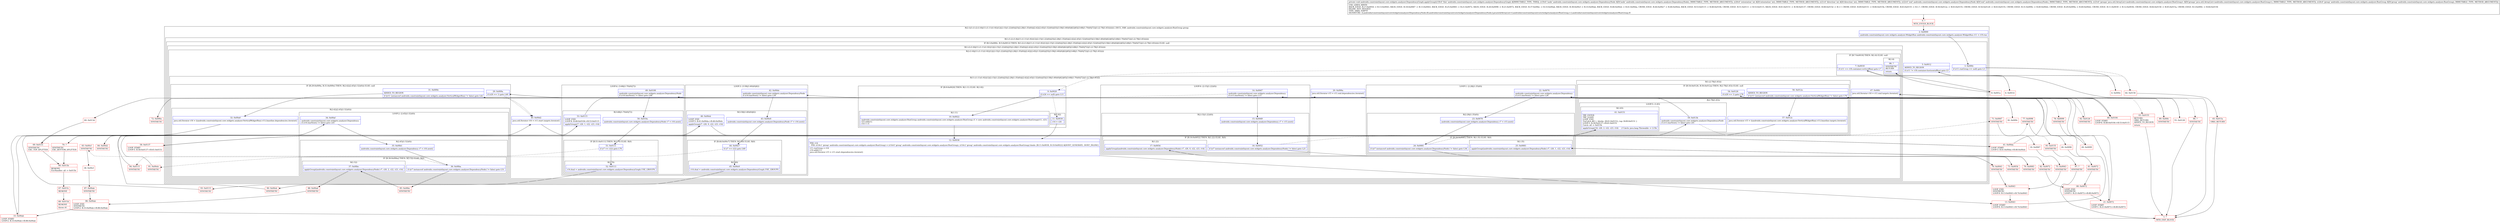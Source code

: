 digraph "CFG forandroidx.constraintlayout.core.widgets.analyzer.DependencyGraph.applyGroup(Landroidx\/constraintlayout\/core\/widgets\/analyzer\/DependencyNode;IILandroidx\/constraintlayout\/core\/widgets\/analyzer\/DependencyNode;Ljava\/util\/ArrayList;Landroidx\/constraintlayout\/core\/widgets\/analyzer\/RunGroup;)V" {
subgraph cluster_Region_294397091 {
label = "R(2:1|(1:(1:(2:(1:8)|(11:(1:11)(1:92)|12|(2:15|(1:22)(0))|25|(2:28|(1:35)(0))|(2:42|(2:45|(1:52)(0)))|55|(3:58|(1:60)(0)|62)|65|(3:68|(1:70)(0)|72)|(1:(2:78|(1:83)))))))) | DECL_VAR: androidx.constraintlayout.core.widgets.analyzer.RunGroup group\l";
node [shape=record,color=blue];
Node_2 [shape=record,label="{2\:\ 0x0000|androidx.constraintlayout.core.widgets.analyzer.WidgetRun androidx.constraintlayout.core.widgets.analyzer.WidgetRun r11 = r19.run\l}"];
subgraph cluster_Region_1310573302 {
label = "R(1:(1:(2:(1:8)|(11:(1:11)(1:92)|12|(2:15|(1:22)(0))|25|(2:28|(1:35)(0))|(2:42|(2:45|(1:52)(0)))|55|(3:58|(1:60)(0)|62)|65|(3:68|(1:70)(0)|72)|(1:(2:78|(1:83)))))))";
node [shape=record,color=blue];
subgraph cluster_IfRegion_723143685 {
label = "IF [B:3:0x000c, B:5:0x0012] THEN: R(1:(2:(1:8)|(11:(1:11)(1:92)|12|(2:15|(1:22)(0))|25|(2:28|(1:35)(0))|(2:42|(2:45|(1:52)(0)))|55|(3:58|(1:60)(0)|62)|65|(3:68|(1:70)(0)|72)|(1:(2:78|(1:83)))))) ELSE: null";
node [shape=record,color=blue];
Node_3 [shape=record,label="{3\:\ 0x000c|if (r11.runGroup == null) goto L3\l}"];
Node_5 [shape=record,label="{5\:\ 0x0012|ADDED_TO_REGION\l|if (r11 != r18.container.horizontalRun) goto L5\l}"];
subgraph cluster_Region_842562613 {
label = "R(1:(2:(1:8)|(11:(1:11)(1:92)|12|(2:15|(1:22)(0))|25|(2:28|(1:35)(0))|(2:42|(2:45|(1:52)(0)))|55|(3:58|(1:60)(0)|62)|65|(3:68|(1:70)(0)|72)|(1:(2:78|(1:83))))))";
node [shape=record,color=blue];
subgraph cluster_Region_725806563 {
label = "R(2:(1:8)|(11:(1:11)(1:92)|12|(2:15|(1:22)(0))|25|(2:28|(1:35)(0))|(2:42|(2:45|(1:52)(0)))|55|(3:58|(1:60)(0)|62)|65|(3:68|(1:70)(0)|72)|(1:(2:78|(1:83)))))";
node [shape=record,color=blue];
subgraph cluster_IfRegion_1797150078 {
label = "IF [B:7:0x0018] THEN: R(1:8) ELSE: null";
node [shape=record,color=blue];
Node_7 [shape=record,label="{7\:\ 0x0018|if (r11 == r18.container.verticalRun) goto L7\l}"];
subgraph cluster_Region_255414364 {
label = "R(1:8)";
node [shape=record,color=blue];
Node_98 [shape=record,label="{98\:\ ?|SYNTHETIC\lRETURN\l|return\l}"];
}
}
subgraph cluster_Region_145102881 {
label = "R(11:(1:11)(1:92)|12|(2:15|(1:22)(0))|25|(2:28|(1:35)(0))|(2:42|(2:45|(1:52)(0)))|55|(3:58|(1:60)(0)|62)|65|(3:68|(1:70)(0)|72)|(1:(2:78|(1:83))))";
node [shape=record,color=blue];
subgraph cluster_IfRegion_798173503 {
label = "IF [B:9:0x0020] THEN: R(1:11) ELSE: R(1:92)";
node [shape=record,color=blue];
Node_9 [shape=record,label="{9\:\ 0x0020|if (r24 == null) goto L11\l}"];
subgraph cluster_Region_2030011041 {
label = "R(1:11)";
node [shape=record,color=blue];
Node_10 [shape=record,label="{10\:\ 0x0022|androidx.constraintlayout.core.widgets.analyzer.RunGroup androidx.constraintlayout.core.widgets.analyzer.RunGroup r1 = new androidx.constraintlayout.core.widgets.analyzer.RunGroup(r11, r21)\lr23.add(r1)\lr14 = r1\l}"];
}
subgraph cluster_Region_234761304 {
label = "R(1:92)";
node [shape=record,color=blue];
Node_11 [shape=record,label="{11\:\ 0x0030|r14 = r24\l}"];
}
}
Node_12 [shape=record,label="{12\:\ 0x0036|PHI: r14 \l  PHI: (r14v1 'group' androidx.constraintlayout.core.widgets.analyzer.RunGroup) = (r14v0 'group' androidx.constraintlayout.core.widgets.analyzer.RunGroup), (r14v2 'group' androidx.constraintlayout.core.widgets.analyzer.RunGroup) binds: [B:11:0x0030, B:10:0x0022] A[DONT_GENERATE, DONT_INLINE]\l|r11.runGroup = r14\lr14.add(r11)\ljava.util.Iterator r15 = r11.start.dependencies.iterator()\l\l}"];
subgraph cluster_LoopRegion_1589326124 {
label = "LOOP:0: (2:15|(1:22)(0))";
node [shape=record,color=blue];
Node_14 [shape=record,label="{14\:\ 0x0047|androidx.constraintlayout.core.widgets.analyzer.Dependency \lif (r15.hasNext() != false) goto L15\l}"];
subgraph cluster_Region_1655366381 {
label = "R(2:15|(1:22)(0))";
node [shape=record,color=blue];
Node_15 [shape=record,label="{15\:\ 0x0049|androidx.constraintlayout.core.widgets.analyzer.Dependency r7 = r15.next()\l}"];
subgraph cluster_IfRegion_668263764 {
label = "IF [B:16:0x0052] THEN: R(1:22) ELSE: R(0)";
node [shape=record,color=blue];
Node_16 [shape=record,label="{16\:\ 0x0052|if ((r7 instanceof androidx.constraintlayout.core.widgets.analyzer.DependencyNode) != false) goto L21\l}"];
subgraph cluster_Region_288946752 {
label = "R(1:22)";
node [shape=record,color=blue];
Node_17 [shape=record,label="{17\:\ 0x0054|applyGroup((androidx.constraintlayout.core.widgets.analyzer.DependencyNode) r7, r20, 0, r22, r23, r14)\l}"];
}
subgraph cluster_Region_378374938 {
label = "R(0)";
node [shape=record,color=blue];
}
}
}
}
Node_20 [shape=record,label="{20\:\ 0x006a|java.util.Iterator r15 = r11.end.dependencies.iterator()\l\l}"];
subgraph cluster_LoopRegion_587579052 {
label = "LOOP:1: (2:28|(1:35)(0))";
node [shape=record,color=blue];
Node_22 [shape=record,label="{22\:\ 0x0076|androidx.constraintlayout.core.widgets.analyzer.Dependency \lif (r15.hasNext() != false) goto L28\l}"];
subgraph cluster_Region_603652573 {
label = "R(2:28|(1:35)(0))";
node [shape=record,color=blue];
Node_23 [shape=record,label="{23\:\ 0x0078|androidx.constraintlayout.core.widgets.analyzer.Dependency r7 = r15.next()\l}"];
subgraph cluster_IfRegion_1967592728 {
label = "IF [B:24:0x0081] THEN: R(1:35) ELSE: R(0)";
node [shape=record,color=blue];
Node_24 [shape=record,label="{24\:\ 0x0081|if ((r7 instanceof androidx.constraintlayout.core.widgets.analyzer.DependencyNode) != false) goto L34\l}"];
subgraph cluster_Region_266900977 {
label = "R(1:35)";
node [shape=record,color=blue];
Node_25 [shape=record,label="{25\:\ 0x0083|applyGroup((androidx.constraintlayout.core.widgets.analyzer.DependencyNode) r7, r20, 1, r22, r23, r14)\l}"];
}
subgraph cluster_Region_18266750 {
label = "R(0)";
node [shape=record,color=blue];
}
}
}
}
subgraph cluster_IfRegion_1898256212 {
label = "IF [B:29:0x009a, B:31:0x009e] THEN: R(2:42|(2:45|(1:52)(0))) ELSE: null";
node [shape=record,color=blue];
Node_29 [shape=record,label="{29\:\ 0x009a|if (r20 == 1) goto L40\l}"];
Node_31 [shape=record,label="{31\:\ 0x009e|ADDED_TO_REGION\l|if ((r11 instanceof androidx.constraintlayout.core.widgets.analyzer.VerticalWidgetRun) != false) goto L42\l}"];
subgraph cluster_Region_1753811371 {
label = "R(2:42|(2:45|(1:52)(0)))";
node [shape=record,color=blue];
Node_32 [shape=record,label="{32\:\ 0x00a0|java.util.Iterator r16 = ((androidx.constraintlayout.core.widgets.analyzer.VerticalWidgetRun) r11).baseline.dependencies.iterator()\l\l}"];
subgraph cluster_LoopRegion_2048435816 {
label = "LOOP:2: (2:45|(1:52)(0))";
node [shape=record,color=blue];
Node_34 [shape=record,label="{34\:\ 0x00af|androidx.constraintlayout.core.widgets.analyzer.Dependency \lif (r16.hasNext() != false) goto L45\l}"];
subgraph cluster_Region_934970342 {
label = "R(2:45|(1:52)(0))";
node [shape=record,color=blue];
Node_35 [shape=record,label="{35\:\ 0x00b1|androidx.constraintlayout.core.widgets.analyzer.Dependency r7 = r16.next()\l}"];
subgraph cluster_IfRegion_2092355581 {
label = "IF [B:36:0x00ba] THEN: R(1:52) ELSE: R(0)";
node [shape=record,color=blue];
Node_36 [shape=record,label="{36\:\ 0x00ba|if ((r7 instanceof androidx.constraintlayout.core.widgets.analyzer.DependencyNode) != false) goto L51\l}"];
subgraph cluster_Region_1221025631 {
label = "R(1:52)";
node [shape=record,color=blue];
Node_37 [shape=record,label="{37\:\ 0x00bc|applyGroup((androidx.constraintlayout.core.widgets.analyzer.DependencyNode) r7, r20, 2, r22, r23, r14)\l}"];
}
subgraph cluster_Region_2010356681 {
label = "R(0)";
node [shape=record,color=blue];
}
}
}
}
}
}
Node_40 [shape=record,label="{40\:\ 0x00d2|java.util.Iterator r16 = r11.start.targets.iterator()\l\l}"];
subgraph cluster_LoopRegion_336954214 {
label = "LOOP:3: (3:58|(1:60)(0)|62)";
node [shape=record,color=blue];
Node_42 [shape=record,label="{42\:\ 0x00de|androidx.constraintlayout.core.widgets.analyzer.DependencyNode \lif (r16.hasNext() != false) goto L58\l}"];
subgraph cluster_Region_1586917182 {
label = "R(3:58|(1:60)(0)|62)";
node [shape=record,color=blue];
Node_43 [shape=record,label="{43\:\ 0x00e0|androidx.constraintlayout.core.widgets.analyzer.DependencyNode r7 = r16.next()\l}"];
subgraph cluster_IfRegion_752483860 {
label = "IF [B:44:0x00e7] THEN: R(1:60) ELSE: R(0)";
node [shape=record,color=blue];
Node_44 [shape=record,label="{44\:\ 0x00e7|if (r7 == r22) goto L60\l}"];
subgraph cluster_Region_1195320725 {
label = "R(1:60)";
node [shape=record,color=blue];
Node_45 [shape=record,label="{45\:\ 0x00e9|r14.dual = androidx.constraintlayout.core.widgets.analyzer.DependencyGraph.USE_GROUPS\l}"];
}
subgraph cluster_Region_2139717799 {
label = "R(0)";
node [shape=record,color=blue];
}
}
Node_46 [shape=record,label="{46\:\ 0x00eb|LOOP_END\lLOOP:3: B:41:0x00da\-\>B:46:0x00eb\l|applyGroup(r7, r20, 0, r22, r23, r14)\l}"];
}
}
Node_47 [shape=record,label="{47\:\ 0x00fc|java.util.Iterator r16 = r11.end.targets.iterator()\l\l}"];
subgraph cluster_LoopRegion_311164919 {
label = "LOOP:4: (3:68|(1:70)(0)|72)";
node [shape=record,color=blue];
Node_49 [shape=record,label="{49\:\ 0x0108|androidx.constraintlayout.core.widgets.analyzer.DependencyNode \lif (r16.hasNext() != false) goto L68\l}"];
subgraph cluster_Region_1900124908 {
label = "R(3:68|(1:70)(0)|72)";
node [shape=record,color=blue];
Node_50 [shape=record,label="{50\:\ 0x010a|androidx.constraintlayout.core.widgets.analyzer.DependencyNode r7 = r16.next()\l}"];
subgraph cluster_IfRegion_1332480732 {
label = "IF [B:51:0x0111] THEN: R(1:70) ELSE: R(0)";
node [shape=record,color=blue];
Node_51 [shape=record,label="{51\:\ 0x0111|if (r7 == r22) goto L70\l}"];
subgraph cluster_Region_2094217006 {
label = "R(1:70)";
node [shape=record,color=blue];
Node_52 [shape=record,label="{52\:\ 0x0113|r14.dual = androidx.constraintlayout.core.widgets.analyzer.DependencyGraph.USE_GROUPS\l}"];
}
subgraph cluster_Region_829033220 {
label = "R(0)";
node [shape=record,color=blue];
}
}
Node_53 [shape=record,label="{53\:\ 0x0115|LOOP_END\lLOOP:4: B:48:0x0104\-\>B:53:0x0115\l|applyGroup(r7, r20, 1, r22, r23, r14)\l}"];
}
}
subgraph cluster_Region_1283551551 {
label = "R(1:(2:78|(1:83)))";
node [shape=record,color=blue];
subgraph cluster_IfRegion_1827103889 {
label = "IF [B:54:0x0126, B:56:0x012a] THEN: R(2:78|(1:83)) ELSE: null";
node [shape=record,color=blue];
Node_54 [shape=record,label="{54\:\ 0x0126|if (r20 == 1) goto L76\l}"];
Node_56 [shape=record,label="{56\:\ 0x012a|ADDED_TO_REGION\l|if ((r11 instanceof androidx.constraintlayout.core.widgets.analyzer.VerticalWidgetRun) != false) goto L78\l}"];
subgraph cluster_Region_1412959804 {
label = "R(2:78|(1:83))";
node [shape=record,color=blue];
Node_57 [shape=record,label="{57\:\ 0x012c|java.util.Iterator r15 = ((androidx.constraintlayout.core.widgets.analyzer.VerticalWidgetRun) r11).baseline.targets.iterator()\l\l}"];
subgraph cluster_LoopRegion_1670690969 {
label = "LOOP:5: (1:83)";
node [shape=record,color=blue];
Node_59 [shape=record,label="{59\:\ 0x013b|androidx.constraintlayout.core.widgets.analyzer.DependencyNode \lif (r15.hasNext() != false) goto L81\l}"];
subgraph cluster_Region_102467970 {
label = "R(1:83)";
node [shape=record,color=blue];
Node_61 [shape=record,label="{61\:\ 0x0151|TRY_ENTER\lTRY_LEAVE\lLOOP_END\lTryCatch #0 \{, blocks: (B:61:0x0151), top: B:69:0x0151 \}\lLOOP:5: B:58:0x0137\-\>B:61:0x0151\lCatch: all \-\> 0x015b\l|applyGroup(r16, r20, 2, r22, r23, r14)     \/\/ Catch: java.lang.Throwable \-\> L15b\l}"];
}
}
}
}
}
}
}
}
}
}
}
Node_0 [shape=record,color=red,label="{0\:\ ?|MTH_ENTER_BLOCK\l}"];
Node_4 [shape=record,color=red,label="{4\:\ 0x000e}"];
Node_6 [shape=record,color=red,label="{6\:\ 0x0014}"];
Node_8 [shape=record,color=red,label="{8\:\ 0x001a}"];
Node_1 [shape=record,color=red,label="{1\:\ ?|MTH_EXIT_BLOCK\l}"];
Node_13 [shape=record,color=red,label="{13\:\ 0x0043|LOOP_START\lLOOP:0: B:13:0x0043\-\>B:74:0x0043\l}"];
Node_71 [shape=record,color=red,label="{71\:\ 0x0067|SYNTHETIC\l}"];
Node_18 [shape=record,color=red,label="{18\:\ 0x0067}"];
Node_75 [shape=record,color=red,label="{75\:\ 0x0043|SYNTHETIC\l}"];
Node_74 [shape=record,color=red,label="{74\:\ 0x0043|LOOP_END\lSYNTHETIC\lLOOP:0: B:13:0x0043\-\>B:74:0x0043\l}"];
Node_73 [shape=record,color=red,label="{73\:\ 0x0054|SYNTHETIC\l}"];
Node_76 [shape=record,color=red,label="{76\:\ 0x0043|SYNTHETIC\l}"];
Node_72 [shape=record,color=red,label="{72\:\ 0x006a|SYNTHETIC\l}"];
Node_21 [shape=record,color=red,label="{21\:\ 0x0072|LOOP_START\lLOOP:1: B:21:0x0072\-\>B:80:0x0072\l}"];
Node_77 [shape=record,color=red,label="{77\:\ 0x0096|SYNTHETIC\l}"];
Node_26 [shape=record,color=red,label="{26\:\ 0x0096}"];
Node_81 [shape=record,color=red,label="{81\:\ 0x0072|SYNTHETIC\l}"];
Node_80 [shape=record,color=red,label="{80\:\ 0x0072|LOOP_END\lSYNTHETIC\lLOOP:1: B:21:0x0072\-\>B:80:0x0072\l}"];
Node_79 [shape=record,color=red,label="{79\:\ 0x0083|SYNTHETIC\l}"];
Node_82 [shape=record,color=red,label="{82\:\ 0x0072|SYNTHETIC\l}"];
Node_78 [shape=record,color=red,label="{78\:\ 0x0099|SYNTHETIC\l}"];
Node_28 [shape=record,color=red,label="{28\:\ 0x0099}"];
Node_30 [shape=record,color=red,label="{30\:\ 0x009c}"];
Node_33 [shape=record,color=red,label="{33\:\ 0x00ab|LOOP_START\lLOOP:2: B:33:0x00ab\-\>B:86:0x00ab\l}"];
Node_83 [shape=record,color=red,label="{83\:\ 0x00cf|SYNTHETIC\l}"];
Node_38 [shape=record,color=red,label="{38\:\ 0x00cf}"];
Node_87 [shape=record,color=red,label="{87\:\ 0x00ab|SYNTHETIC\l}"];
Node_86 [shape=record,color=red,label="{86\:\ 0x00ab|LOOP_END\lSYNTHETIC\lLOOP:2: B:33:0x00ab\-\>B:86:0x00ab\l}"];
Node_85 [shape=record,color=red,label="{85\:\ 0x00bc|SYNTHETIC\l}"];
Node_88 [shape=record,color=red,label="{88\:\ 0x00ab|SYNTHETIC\l}"];
Node_84 [shape=record,color=red,label="{84\:\ 0x00d2|SYNTHETIC\l}"];
Node_41 [shape=record,color=red,label="{41\:\ 0x00da|LOOP_START\lLOOP:3: B:41:0x00da\-\>B:46:0x00eb\l}"];
Node_90 [shape=record,color=red,label="{90\:\ 0x00eb|SYNTHETIC\l}"];
Node_91 [shape=record,color=red,label="{91\:\ 0x00eb|SYNTHETIC\l}"];
Node_89 [shape=record,color=red,label="{89\:\ 0x00fc|SYNTHETIC\l}"];
Node_48 [shape=record,color=red,label="{48\:\ 0x0104|LOOP_START\lLOOP:4: B:48:0x0104\-\>B:53:0x0115\l}"];
Node_93 [shape=record,color=red,label="{93\:\ 0x0115|SYNTHETIC\l}"];
Node_94 [shape=record,color=red,label="{94\:\ 0x0115|SYNTHETIC\l}"];
Node_92 [shape=record,color=red,label="{92\:\ 0x0126|SYNTHETIC\l}"];
Node_55 [shape=record,color=red,label="{55\:\ 0x0128}"];
Node_58 [shape=record,color=red,label="{58\:\ 0x0137|LOOP_START\lLOOP:5: B:58:0x0137\-\>B:61:0x0151\l}"];
Node_60 [shape=record,color=red,label="{60\:\ 0x013d}"];
Node_69 [shape=record,color=red,label="{69\:\ 0x0151|SYNTHETIC\lEXC_TOP_SPLITTER\l}"];
Node_70 [shape=record,color=red,label="{70\:\ ?|SYNTHETIC\lEXC_BOTTOM_SPLITTER\l}"];
Node_66 [shape=record,color=red,label="{66\:\ 0x015b|REMOVE\lExcHandler: all \-\> 0x015b\l}"];
Node_67 [shape=record,color=red,label="{67\:\ 0x015c|REMOVE\l}"];
Node_68 [shape=record,color=red,label="{68\:\ 0x015d|REMOVE\l|throw r0\l}"];
Node_95 [shape=record,color=red,label="{95\:\ 0x0155|SYNTHETIC\l}"];
Node_97 [shape=record,color=red,label="{97\:\ ?|SYNTHETIC\l}"];
Node_96 [shape=record,color=red,label="{96\:\ ?|SYNTHETIC\l}"];
Node_63 [shape=record,color=red,label="{63\:\ 0x0155|RETURN\lORIG_RETURN\lADDED_TO_REGION\l|return\l}"];
Node_64 [shape=record,color=red,label="{64\:\ 0x0156}"];
Node_65 [shape=record,color=red,label="{65\:\ 0x015a|ORIG_RETURN\l}"];
MethodNode[shape=record,label="{private void androidx.constraintlayout.core.widgets.analyzer.DependencyGraph.applyGroup((r18v0 'this' androidx.constraintlayout.core.widgets.analyzer.DependencyGraph A[IMMUTABLE_TYPE, THIS]), (r19v0 'node' androidx.constraintlayout.core.widgets.analyzer.DependencyNode A[D('node' androidx.constraintlayout.core.widgets.analyzer.DependencyNode), IMMUTABLE_TYPE, METHOD_ARGUMENT]), (r20v0 'orientation' int A[D('orientation' int), IMMUTABLE_TYPE, METHOD_ARGUMENT]), (r21v0 'direction' int A[D('direction' int), IMMUTABLE_TYPE, METHOD_ARGUMENT]), (r22v0 'end' androidx.constraintlayout.core.widgets.analyzer.DependencyNode A[D('end' androidx.constraintlayout.core.widgets.analyzer.DependencyNode), IMMUTABLE_TYPE, METHOD_ARGUMENT]), (r23v0 'groups' java.util.ArrayList\<androidx.constraintlayout.core.widgets.analyzer.RunGroup\> A[D('groups' java.util.ArrayList\<androidx.constraintlayout.core.widgets.analyzer.RunGroup\>), IMMUTABLE_TYPE, METHOD_ARGUMENT]), (r24v0 'group' androidx.constraintlayout.core.widgets.analyzer.RunGroup A[D('group' androidx.constraintlayout.core.widgets.analyzer.RunGroup), IMMUTABLE_TYPE, METHOD_ARGUMENT]))  | USE_LINES_HINTS\lBACK_EDGE: B:17:0x0054 \-\> B:13:0x0043, BACK_EDGE: B:18:0x0067 \-\> B:13:0x0043, BACK_EDGE: B:25:0x0083 \-\> B:21:0x0072, BACK_EDGE: B:26:0x0096 \-\> B:21:0x0072, BACK_EDGE: B:37:0x00bc \-\> B:33:0x00ab, BACK_EDGE: B:38:0x00cf \-\> B:33:0x00ab, BACK_EDGE: B:46:0x00eb \-\> B:41:0x00da, CROSS_EDGE: B:44:0x00e7 \-\> B:46:0x00eb, BACK_EDGE: B:53:0x0115 \-\> B:48:0x0104, CROSS_EDGE: B:51:0x0111 \-\> B:53:0x0115, BACK_EDGE: B:61:0x0151 \-\> B:58:0x0137, CROSS_EDGE: B:68:0x015d \-\> B:1:?, CROSS_EDGE: B:69:0x0151 \-\> B:66:0x015b, CROSS_EDGE: B:63:0x0155 \-\> B:1:?, CROSS_EDGE: B:56:0x012a \-\> B:63:0x0155, CROSS_EDGE: B:54:0x0126 \-\> B:63:0x0155, CROSS_EDGE: B:31:0x009e \-\> B:40:0x00d2, CROSS_EDGE: B:29:0x009a \-\> B:40:0x00d2, CROSS_EDGE: B:11:0x0030 \-\> B:12:0x0036, CROSS_EDGE: B:64:0x0156 \-\> B:65:0x015a, CROSS_EDGE: B:3:0x000c \-\> B:64:0x0156\lINLINE_NOT_NEEDED\lTYPE_VARS: EMPTY\lSIGNATURE: (Landroidx\/constraintlayout\/core\/widgets\/analyzer\/DependencyNode;IILandroidx\/constraintlayout\/core\/widgets\/analyzer\/DependencyNode;Ljava\/util\/ArrayList\<Landroidx\/constraintlayout\/core\/widgets\/analyzer\/RunGroup;\>;Landroidx\/constraintlayout\/core\/widgets\/analyzer\/RunGroup;)V\l}"];
MethodNode -> Node_0;Node_2 -> Node_3;
Node_3 -> Node_4;
Node_3 -> Node_64[style=dashed];
Node_5 -> Node_6;
Node_5 -> Node_64[style=dashed];
Node_7 -> Node_8;
Node_7 -> Node_9[style=dashed];
Node_98 -> Node_1;
Node_9 -> Node_10;
Node_9 -> Node_11[style=dashed];
Node_10 -> Node_12;
Node_11 -> Node_12;
Node_12 -> Node_13;
Node_14 -> Node_15;
Node_14 -> Node_72[style=dashed];
Node_15 -> Node_16;
Node_16 -> Node_71[style=dashed];
Node_16 -> Node_73;
Node_17 -> Node_76;
Node_20 -> Node_21;
Node_22 -> Node_23;
Node_22 -> Node_78[style=dashed];
Node_23 -> Node_24;
Node_24 -> Node_77[style=dashed];
Node_24 -> Node_79;
Node_25 -> Node_82;
Node_29 -> Node_30;
Node_29 -> Node_40[style=dashed];
Node_31 -> Node_32;
Node_31 -> Node_40[style=dashed];
Node_32 -> Node_33;
Node_34 -> Node_35;
Node_34 -> Node_84[style=dashed];
Node_35 -> Node_36;
Node_36 -> Node_83[style=dashed];
Node_36 -> Node_85;
Node_37 -> Node_88;
Node_40 -> Node_41;
Node_42 -> Node_43;
Node_42 -> Node_89[style=dashed];
Node_43 -> Node_44;
Node_44 -> Node_45;
Node_44 -> Node_91[style=dashed];
Node_45 -> Node_90;
Node_46 -> Node_41;
Node_47 -> Node_48;
Node_49 -> Node_50;
Node_49 -> Node_92[style=dashed];
Node_50 -> Node_51;
Node_51 -> Node_52;
Node_51 -> Node_94[style=dashed];
Node_52 -> Node_93;
Node_53 -> Node_48;
Node_54 -> Node_55;
Node_54 -> Node_63[style=dashed];
Node_56 -> Node_57;
Node_56 -> Node_96[style=dashed];
Node_57 -> Node_58;
Node_59 -> Node_60;
Node_59 -> Node_95[style=dashed];
Node_61 -> Node_58;
Node_61 -> Node_70;
Node_0 -> Node_2;
Node_4 -> Node_5;
Node_6 -> Node_7;
Node_8 -> Node_98;
Node_13 -> Node_14;
Node_71 -> Node_18;
Node_18 -> Node_75;
Node_75 -> Node_74;
Node_74 -> Node_13;
Node_73 -> Node_17;
Node_76 -> Node_74;
Node_72 -> Node_20;
Node_21 -> Node_22;
Node_77 -> Node_26;
Node_26 -> Node_81;
Node_81 -> Node_80;
Node_80 -> Node_21;
Node_79 -> Node_25;
Node_82 -> Node_80;
Node_78 -> Node_28;
Node_28 -> Node_29;
Node_30 -> Node_31;
Node_33 -> Node_34;
Node_83 -> Node_38;
Node_38 -> Node_87;
Node_87 -> Node_86;
Node_86 -> Node_33;
Node_85 -> Node_37;
Node_88 -> Node_86;
Node_84 -> Node_40;
Node_41 -> Node_42;
Node_90 -> Node_46;
Node_91 -> Node_46;
Node_89 -> Node_47;
Node_48 -> Node_49;
Node_93 -> Node_53;
Node_94 -> Node_53;
Node_92 -> Node_54;
Node_55 -> Node_56;
Node_58 -> Node_59;
Node_60 -> Node_69;
Node_69 -> Node_61;
Node_69 -> Node_66;
Node_70 -> Node_66;
Node_66 -> Node_67;
Node_67 -> Node_68;
Node_68 -> Node_1;
Node_95 -> Node_97;
Node_97 -> Node_1;
Node_96 -> Node_1;
Node_63 -> Node_1;
Node_64 -> Node_65;
Node_65 -> Node_1;
}

